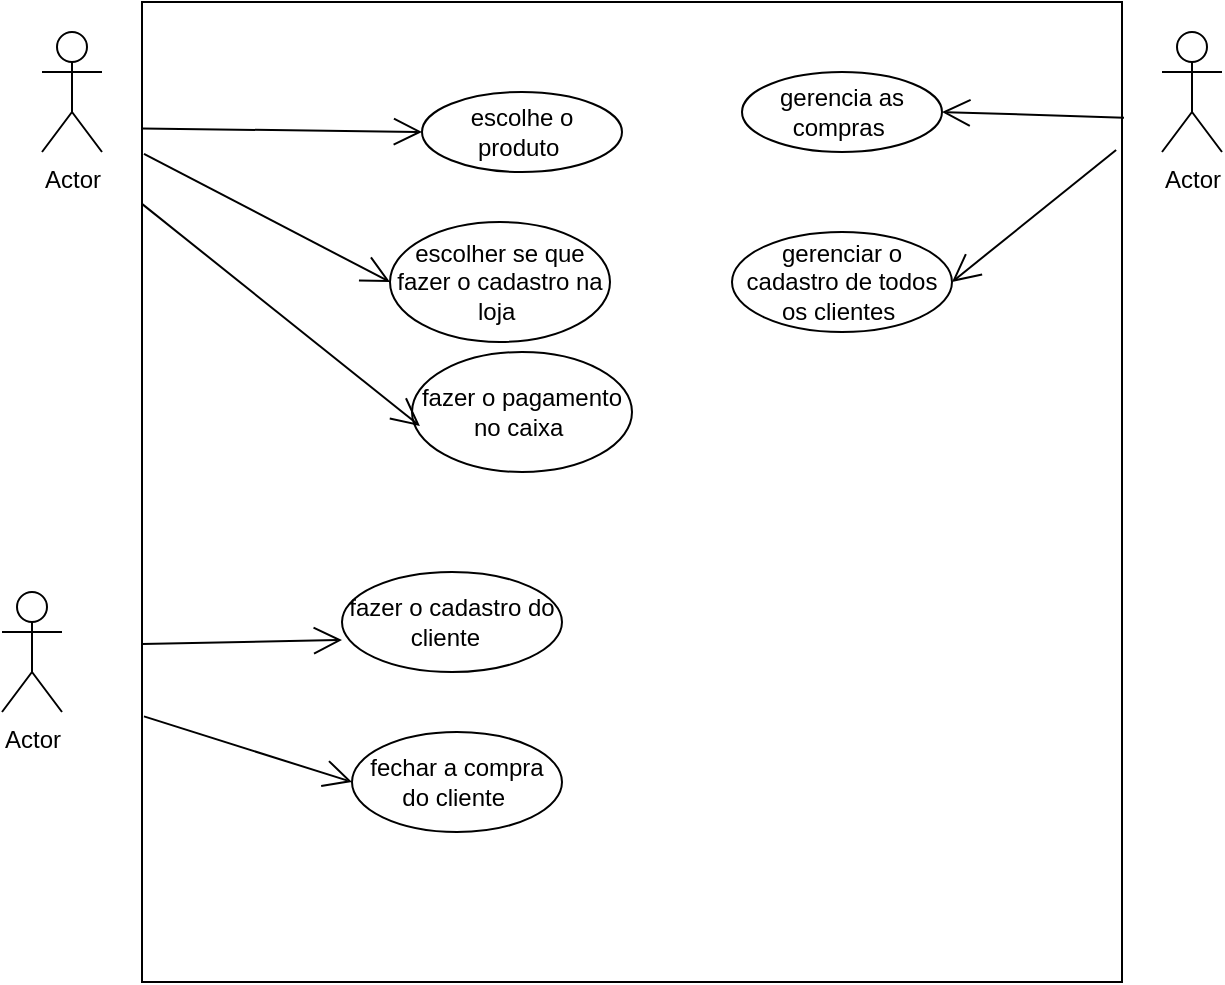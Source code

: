 <mxfile version="24.8.4">
  <diagram name="Página-1" id="chzfgTJBm8Ap6LM2HJm5">
    <mxGraphModel dx="880" dy="460" grid="1" gridSize="10" guides="1" tooltips="1" connect="1" arrows="1" fold="1" page="1" pageScale="1" pageWidth="827" pageHeight="1169" math="0" shadow="0">
      <root>
        <mxCell id="0" />
        <mxCell id="1" parent="0" />
        <mxCell id="eKhdFr_pmLKWMcAik7gy-1" value="" style="whiteSpace=wrap;html=1;aspect=fixed;" vertex="1" parent="1">
          <mxGeometry x="180" y="95" width="490" height="490" as="geometry" />
        </mxCell>
        <mxCell id="eKhdFr_pmLKWMcAik7gy-2" value="Actor" style="shape=umlActor;verticalLabelPosition=bottom;verticalAlign=top;html=1;" vertex="1" parent="1">
          <mxGeometry x="130" y="110" width="30" height="60" as="geometry" />
        </mxCell>
        <mxCell id="eKhdFr_pmLKWMcAik7gy-3" value="&lt;font style=&quot;vertical-align: inherit;&quot;&gt;&lt;font style=&quot;vertical-align: inherit;&quot;&gt;escolhe o produto&amp;nbsp;&lt;/font&gt;&lt;/font&gt;" style="ellipse;whiteSpace=wrap;html=1;align=center;" vertex="1" parent="1">
          <mxGeometry x="320" y="140" width="100" height="40" as="geometry" />
        </mxCell>
        <mxCell id="eKhdFr_pmLKWMcAik7gy-4" value="Actor" style="shape=umlActor;verticalLabelPosition=bottom;verticalAlign=top;html=1;" vertex="1" parent="1">
          <mxGeometry x="690" y="110" width="30" height="60" as="geometry" />
        </mxCell>
        <mxCell id="eKhdFr_pmLKWMcAik7gy-7" value="" style="endArrow=open;endFill=1;endSize=12;html=1;rounded=0;exitX=0;exitY=0.129;exitDx=0;exitDy=0;exitPerimeter=0;" edge="1" parent="1" source="eKhdFr_pmLKWMcAik7gy-1">
          <mxGeometry width="160" relative="1" as="geometry">
            <mxPoint x="200" y="160" as="sourcePoint" />
            <mxPoint x="320" y="160" as="targetPoint" />
          </mxGeometry>
        </mxCell>
        <mxCell id="eKhdFr_pmLKWMcAik7gy-9" value="&lt;font style=&quot;vertical-align: inherit;&quot;&gt;&lt;font style=&quot;vertical-align: inherit;&quot;&gt;escolher se que fazer o cadastro na loja&amp;nbsp;&lt;/font&gt;&lt;/font&gt;" style="ellipse;whiteSpace=wrap;html=1;align=center;" vertex="1" parent="1">
          <mxGeometry x="304" y="205" width="110" height="60" as="geometry" />
        </mxCell>
        <mxCell id="eKhdFr_pmLKWMcAik7gy-10" value="&lt;font style=&quot;vertical-align: inherit;&quot;&gt;&lt;font style=&quot;vertical-align: inherit;&quot;&gt;gerencia as compras&amp;nbsp;&lt;/font&gt;&lt;/font&gt;" style="ellipse;whiteSpace=wrap;html=1;align=center;" vertex="1" parent="1">
          <mxGeometry x="480" y="130" width="100" height="40" as="geometry" />
        </mxCell>
        <mxCell id="eKhdFr_pmLKWMcAik7gy-12" value="" style="endArrow=open;endFill=1;endSize=12;html=1;rounded=0;exitX=1.002;exitY=0.118;exitDx=0;exitDy=0;exitPerimeter=0;entryX=1;entryY=0.5;entryDx=0;entryDy=0;" edge="1" parent="1" source="eKhdFr_pmLKWMcAik7gy-1" target="eKhdFr_pmLKWMcAik7gy-10">
          <mxGeometry width="160" relative="1" as="geometry">
            <mxPoint x="480" y="190" as="sourcePoint" />
            <mxPoint x="620" y="192" as="targetPoint" />
          </mxGeometry>
        </mxCell>
        <mxCell id="eKhdFr_pmLKWMcAik7gy-13" value="&lt;font style=&quot;vertical-align: inherit;&quot;&gt;&lt;font style=&quot;vertical-align: inherit;&quot;&gt;gerenciar o cadastro de todos os clientes&amp;nbsp;&lt;/font&gt;&lt;/font&gt;" style="ellipse;whiteSpace=wrap;html=1;align=center;" vertex="1" parent="1">
          <mxGeometry x="475" y="210" width="110" height="50" as="geometry" />
        </mxCell>
        <mxCell id="eKhdFr_pmLKWMcAik7gy-14" value="" style="endArrow=open;endFill=1;endSize=12;html=1;rounded=0;exitX=0.994;exitY=0.151;exitDx=0;exitDy=0;exitPerimeter=0;entryX=1;entryY=0.5;entryDx=0;entryDy=0;" edge="1" parent="1" source="eKhdFr_pmLKWMcAik7gy-1" target="eKhdFr_pmLKWMcAik7gy-13">
          <mxGeometry width="160" relative="1" as="geometry">
            <mxPoint x="681" y="163" as="sourcePoint" />
            <mxPoint x="590" y="160" as="targetPoint" />
          </mxGeometry>
        </mxCell>
        <mxCell id="eKhdFr_pmLKWMcAik7gy-15" value="" style="endArrow=open;endFill=1;endSize=12;html=1;rounded=0;exitX=0.002;exitY=0.155;exitDx=0;exitDy=0;exitPerimeter=0;entryX=0;entryY=0.5;entryDx=0;entryDy=0;" edge="1" parent="1" source="eKhdFr_pmLKWMcAik7gy-1" target="eKhdFr_pmLKWMcAik7gy-9">
          <mxGeometry width="160" relative="1" as="geometry">
            <mxPoint x="190" y="168" as="sourcePoint" />
            <mxPoint x="330" y="170" as="targetPoint" />
          </mxGeometry>
        </mxCell>
        <mxCell id="eKhdFr_pmLKWMcAik7gy-16" value="&lt;font style=&quot;vertical-align: inherit;&quot;&gt;&lt;font style=&quot;vertical-align: inherit;&quot;&gt;fazer o pagamento no caixa&amp;nbsp;&lt;/font&gt;&lt;/font&gt;" style="ellipse;whiteSpace=wrap;html=1;align=center;" vertex="1" parent="1">
          <mxGeometry x="315" y="270" width="110" height="60" as="geometry" />
        </mxCell>
        <mxCell id="eKhdFr_pmLKWMcAik7gy-17" value="" style="endArrow=open;endFill=1;endSize=12;html=1;rounded=0;exitX=0.004;exitY=0.206;exitDx=0;exitDy=0;exitPerimeter=0;entryX=0.036;entryY=0.617;entryDx=0;entryDy=0;entryPerimeter=0;" edge="1" parent="1" target="eKhdFr_pmLKWMcAik7gy-16">
          <mxGeometry width="160" relative="1" as="geometry">
            <mxPoint x="180.0" y="195.94" as="sourcePoint" />
            <mxPoint x="308.04" y="320" as="targetPoint" />
          </mxGeometry>
        </mxCell>
        <mxCell id="eKhdFr_pmLKWMcAik7gy-18" value="&lt;font style=&quot;vertical-align: inherit;&quot;&gt;&lt;font style=&quot;vertical-align: inherit;&quot;&gt;fazer o cadastro do cliente&amp;nbsp;&amp;nbsp;&lt;/font&gt;&lt;/font&gt;" style="ellipse;whiteSpace=wrap;html=1;align=center;" vertex="1" parent="1">
          <mxGeometry x="280" y="380" width="110" height="50" as="geometry" />
        </mxCell>
        <mxCell id="eKhdFr_pmLKWMcAik7gy-19" value="Actor" style="shape=umlActor;verticalLabelPosition=bottom;verticalAlign=top;html=1;" vertex="1" parent="1">
          <mxGeometry x="110" y="390" width="30" height="60" as="geometry" />
        </mxCell>
        <mxCell id="eKhdFr_pmLKWMcAik7gy-20" value="" style="endArrow=open;endFill=1;endSize=12;html=1;rounded=0;exitX=0;exitY=0.655;exitDx=0;exitDy=0;exitPerimeter=0;entryX=0;entryY=0.68;entryDx=0;entryDy=0;entryPerimeter=0;" edge="1" parent="1" source="eKhdFr_pmLKWMcAik7gy-1" target="eKhdFr_pmLKWMcAik7gy-18">
          <mxGeometry width="160" relative="1" as="geometry">
            <mxPoint x="160.0" y="310.0" as="sourcePoint" />
            <mxPoint x="299" y="421.06" as="targetPoint" />
          </mxGeometry>
        </mxCell>
        <mxCell id="eKhdFr_pmLKWMcAik7gy-21" value="&lt;font style=&quot;vertical-align: inherit;&quot;&gt;&lt;font style=&quot;vertical-align: inherit;&quot;&gt;fechar a compra do cliente&amp;nbsp;&lt;/font&gt;&lt;/font&gt;" style="ellipse;whiteSpace=wrap;html=1;align=center;" vertex="1" parent="1">
          <mxGeometry x="285" y="460" width="105" height="50" as="geometry" />
        </mxCell>
        <mxCell id="eKhdFr_pmLKWMcAik7gy-22" value="" style="endArrow=open;endFill=1;endSize=12;html=1;rounded=0;exitX=0.002;exitY=0.729;exitDx=0;exitDy=0;exitPerimeter=0;entryX=0;entryY=0.5;entryDx=0;entryDy=0;" edge="1" parent="1" source="eKhdFr_pmLKWMcAik7gy-1" target="eKhdFr_pmLKWMcAik7gy-21">
          <mxGeometry width="160" relative="1" as="geometry">
            <mxPoint x="185" y="476" as="sourcePoint" />
            <mxPoint x="285" y="474" as="targetPoint" />
          </mxGeometry>
        </mxCell>
      </root>
    </mxGraphModel>
  </diagram>
</mxfile>
